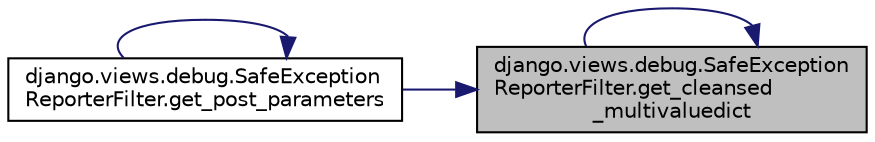 digraph "django.views.debug.SafeExceptionReporterFilter.get_cleansed_multivaluedict"
{
 // LATEX_PDF_SIZE
  edge [fontname="Helvetica",fontsize="10",labelfontname="Helvetica",labelfontsize="10"];
  node [fontname="Helvetica",fontsize="10",shape=record];
  rankdir="RL";
  Node1 [label="django.views.debug.SafeException\lReporterFilter.get_cleansed\l_multivaluedict",height=0.2,width=0.4,color="black", fillcolor="grey75", style="filled", fontcolor="black",tooltip=" "];
  Node1 -> Node1 [dir="back",color="midnightblue",fontsize="10",style="solid",fontname="Helvetica"];
  Node1 -> Node2 [dir="back",color="midnightblue",fontsize="10",style="solid",fontname="Helvetica"];
  Node2 [label="django.views.debug.SafeException\lReporterFilter.get_post_parameters",height=0.2,width=0.4,color="black", fillcolor="white", style="filled",URL="$d9/d4d/classdjango_1_1views_1_1debug_1_1_safe_exception_reporter_filter.html#af4575647e6171bf0506c13a839656eab",tooltip=" "];
  Node2 -> Node2 [dir="back",color="midnightblue",fontsize="10",style="solid",fontname="Helvetica"];
}
